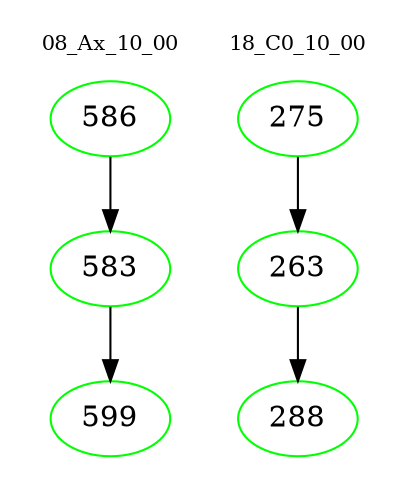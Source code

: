 digraph{
subgraph cluster_0 {
color = white
label = "08_Ax_10_00";
fontsize=10;
T0_586 [label="586", color="green"]
T0_586 -> T0_583 [color="black"]
T0_583 [label="583", color="green"]
T0_583 -> T0_599 [color="black"]
T0_599 [label="599", color="green"]
}
subgraph cluster_1 {
color = white
label = "18_C0_10_00";
fontsize=10;
T1_275 [label="275", color="green"]
T1_275 -> T1_263 [color="black"]
T1_263 [label="263", color="green"]
T1_263 -> T1_288 [color="black"]
T1_288 [label="288", color="green"]
}
}
